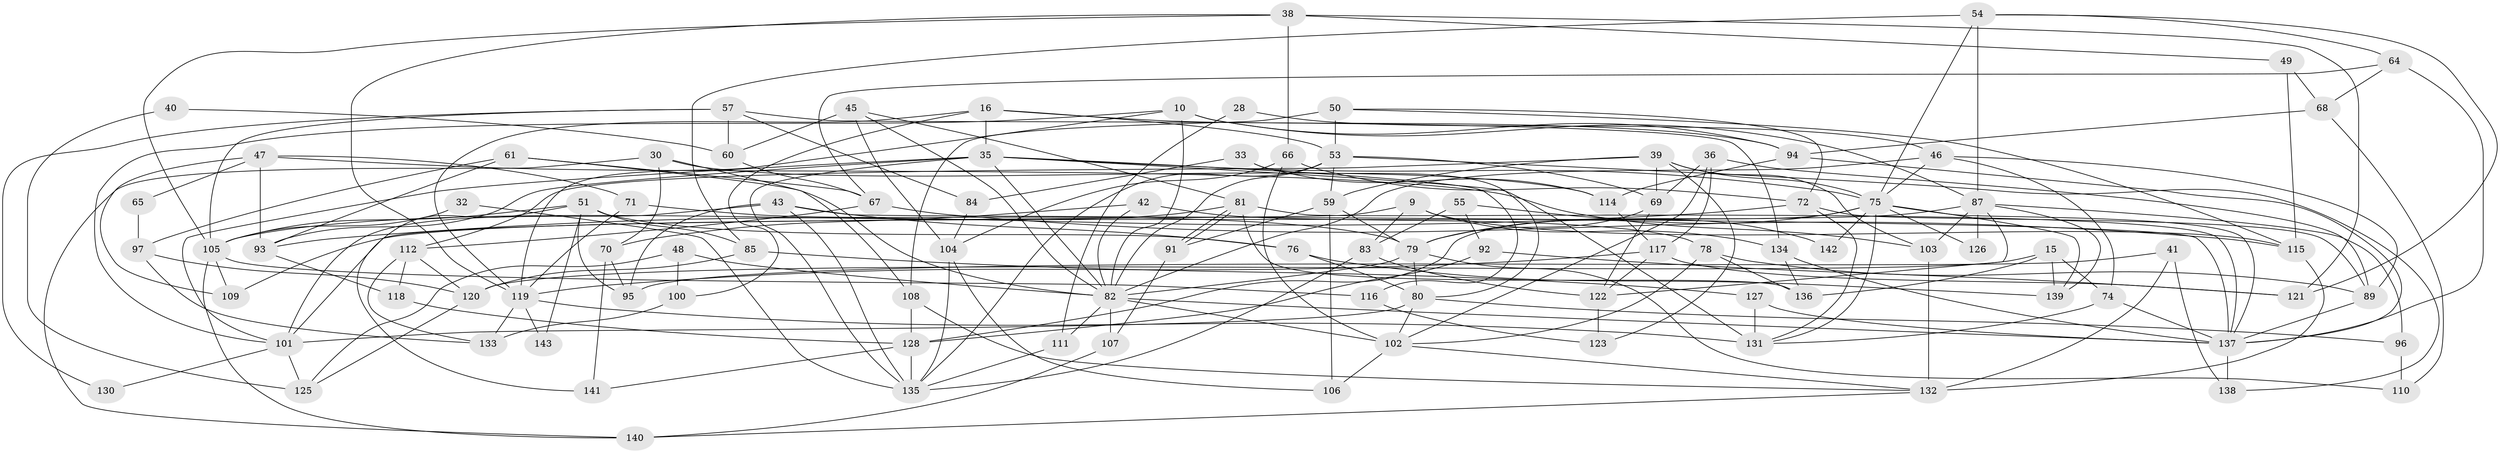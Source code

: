 // original degree distribution, {3: 0.3076923076923077, 4: 0.3146853146853147, 7: 0.04895104895104895, 6: 0.06293706293706294, 5: 0.17482517482517482, 2: 0.08391608391608392, 8: 0.006993006993006993}
// Generated by graph-tools (version 1.1) at 2025/52/03/04/25 21:52:24]
// undirected, 100 vertices, 226 edges
graph export_dot {
graph [start="1"]
  node [color=gray90,style=filled];
  9;
  10;
  15;
  16;
  28;
  30;
  32;
  33;
  35 [super="+2"];
  36;
  38;
  39 [super="+1+21"];
  40;
  41;
  42;
  43;
  45;
  46 [super="+13"];
  47;
  48;
  49;
  50 [super="+29"];
  51 [super="+18"];
  53 [super="+22+26"];
  54;
  55;
  57;
  59 [super="+44"];
  60;
  61;
  64;
  65;
  66;
  67 [super="+8"];
  68;
  69 [super="+6"];
  70;
  71;
  72 [super="+23"];
  74;
  75 [super="+31+37+58"];
  76 [super="+12"];
  78;
  79;
  80;
  81;
  82 [super="+77+63"];
  83;
  84;
  85;
  87 [super="+4"];
  89;
  91;
  92;
  93 [super="+34"];
  94 [super="+25"];
  95;
  96;
  97;
  100;
  101 [super="+7+62"];
  102 [super="+27"];
  103 [super="+5"];
  104;
  105 [super="+88"];
  106;
  107;
  108 [super="+20"];
  109;
  110;
  111;
  112;
  114 [super="+19"];
  115;
  116 [super="+24"];
  117 [super="+113"];
  118;
  119 [super="+90"];
  120;
  121;
  122;
  123;
  125;
  126;
  127;
  128 [super="+73"];
  130;
  131 [super="+52"];
  132 [super="+86"];
  133;
  134 [super="+99"];
  135 [super="+56"];
  136;
  137 [super="+124"];
  138;
  139;
  140;
  141;
  142 [super="+129"];
  143;
  9 -- 115;
  9 -- 83;
  9 -- 101;
  9 -- 134 [weight=2];
  10 -- 94;
  10 -- 101;
  10 -- 87;
  10 -- 82;
  10 -- 119;
  15 -- 120;
  15 -- 136;
  15 -- 74;
  15 -- 139;
  16 -- 35;
  16 -- 53;
  16 -- 94;
  16 -- 100;
  16 -- 119;
  28 -- 111;
  28 -- 46;
  30 -- 70;
  30 -- 114;
  30 -- 140;
  30 -- 108;
  32 -- 105;
  32 -- 135;
  33 -- 80;
  33 -- 114;
  33 -- 84;
  35 -- 131;
  35 -- 75;
  35 -- 93;
  35 -- 135 [weight=2];
  35 -- 82;
  35 -- 101;
  35 -- 116;
  36 -- 117;
  36 -- 89;
  36 -- 69;
  36 -- 102;
  38 -- 119;
  38 -- 105;
  38 -- 49;
  38 -- 66;
  38 -- 121;
  39 -- 59;
  39 -- 69 [weight=2];
  39 -- 112;
  39 -- 123;
  39 -- 75;
  39 -- 103;
  40 -- 60;
  40 -- 125;
  41 -- 138;
  41 -- 95;
  41 -- 132;
  42 -- 78;
  42 -- 70;
  42 -- 82;
  43 -- 137;
  43 -- 76;
  43 -- 95;
  43 -- 135;
  43 -- 101;
  45 -- 104;
  45 -- 60;
  45 -- 81;
  45 -- 82;
  46 -- 89;
  46 -- 74;
  46 -- 75;
  46 -- 82;
  47 -- 93;
  47 -- 109;
  47 -- 65;
  47 -- 71;
  47 -- 103;
  48 -- 125;
  48 -- 100;
  48 -- 82;
  49 -- 115;
  49 -- 68;
  50 -- 53;
  50 -- 108 [weight=2];
  50 -- 115;
  50 -- 72;
  51 -- 95;
  51 -- 143;
  51 -- 85;
  51 -- 105;
  51 -- 76;
  51 -- 141;
  53 -- 59;
  53 -- 82;
  53 -- 69;
  53 -- 138;
  53 -- 135;
  54 -- 64;
  54 -- 85;
  54 -- 87;
  54 -- 121;
  54 -- 75;
  55 -- 83;
  55 -- 92;
  55 -- 142;
  57 -- 60;
  57 -- 84;
  57 -- 130;
  57 -- 134;
  57 -- 105;
  59 -- 91;
  59 -- 79 [weight=2];
  59 -- 106;
  60 -- 67;
  61 -- 97;
  61 -- 82;
  61 -- 67;
  61 -- 93;
  64 -- 137;
  64 -- 68;
  64 -- 67;
  65 -- 97;
  66 -- 104;
  66 -- 102;
  66 -- 72;
  67 -- 112;
  67 -- 115;
  68 -- 110;
  68 -- 94;
  69 -- 79;
  69 -- 122;
  70 -- 141;
  70 -- 95;
  71 -- 79;
  71 -- 119;
  72 -- 131;
  72 -- 89;
  72 -- 93;
  74 -- 131;
  74 -- 137;
  75 -- 139;
  75 -- 137 [weight=2];
  75 -- 128 [weight=2];
  75 -- 142 [weight=3];
  75 -- 79;
  75 -- 131;
  75 -- 126;
  76 -- 139;
  76 -- 80;
  78 -- 89;
  78 -- 102;
  78 -- 136;
  79 -- 80;
  79 -- 82;
  79 -- 110;
  80 -- 96;
  80 -- 102;
  80 -- 101;
  81 -- 91;
  81 -- 91;
  81 -- 105;
  81 -- 136;
  81 -- 137;
  82 -- 102 [weight=2];
  82 -- 107;
  82 -- 111;
  82 -- 137;
  83 -- 122;
  83 -- 135;
  84 -- 104;
  85 -- 127;
  85 -- 120;
  87 -- 96;
  87 -- 103;
  87 -- 122;
  87 -- 139;
  87 -- 109;
  87 -- 126;
  89 -- 137;
  91 -- 107;
  92 -- 121;
  92 -- 128;
  93 -- 118;
  94 -- 137;
  94 -- 114;
  96 -- 110;
  97 -- 120;
  97 -- 133;
  100 -- 133;
  101 -- 130;
  101 -- 125;
  102 -- 106;
  102 -- 132;
  103 -- 132;
  104 -- 106;
  104 -- 135;
  105 -- 109;
  105 -- 116;
  105 -- 140;
  107 -- 140;
  108 -- 128 [weight=2];
  108 -- 132;
  111 -- 135;
  112 -- 118;
  112 -- 120;
  112 -- 133;
  114 -- 117 [weight=2];
  115 -- 132 [weight=2];
  116 -- 123;
  117 -- 121;
  117 -- 119;
  117 -- 122;
  118 -- 128;
  119 -- 133;
  119 -- 143;
  119 -- 131;
  120 -- 125;
  122 -- 123;
  127 -- 131 [weight=2];
  127 -- 137 [weight=2];
  128 -- 135;
  128 -- 141;
  132 -- 140;
  134 -- 136;
  134 -- 137;
  137 -- 138;
}
